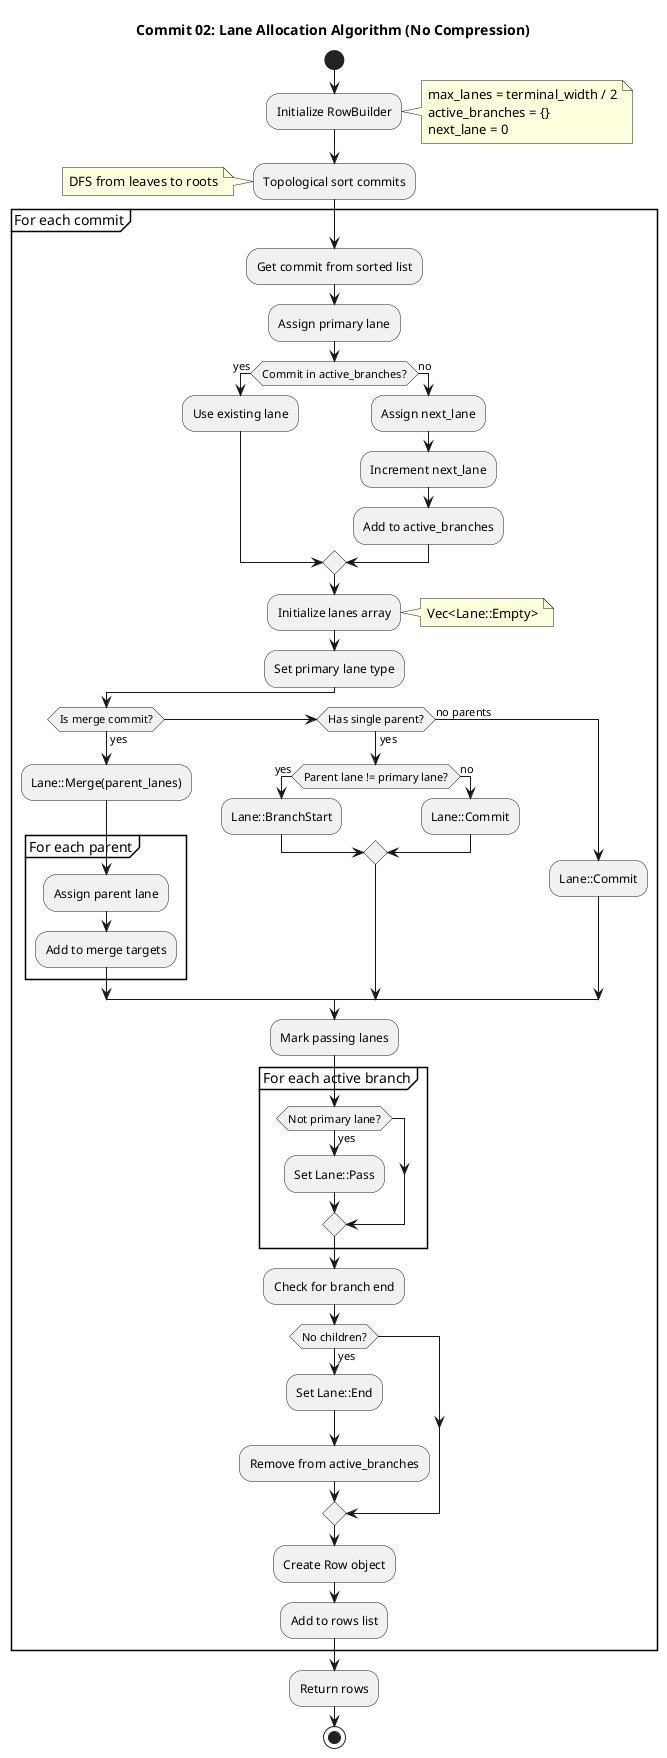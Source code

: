 @startuml algorithm_flow
title Commit 02: Lane Allocation Algorithm (No Compression)

start

:Initialize RowBuilder;
note right
  max_lanes = terminal_width / 2
  active_branches = {}
  next_lane = 0
end note

:Topological sort commits;
note left: DFS from leaves to roots

partition "For each commit" {
  :Get commit from sorted list;

  :Assign primary lane;
  if (Commit in active_branches?) then (yes)
    :Use existing lane;
  else (no)
    :Assign next_lane;
    :Increment next_lane;
    :Add to active_branches;
  endif

  :Initialize lanes array;
  note right: Vec<Lane::Empty>

  :Set primary lane type;
  if (Is merge commit?) then (yes)
    :Lane::Merge(parent_lanes);
    partition "For each parent" {
      :Assign parent lane;
      :Add to merge targets;
    }
  elseif (Has single parent?) then (yes)
    if (Parent lane != primary lane?) then (yes)
      :Lane::BranchStart;
    else (no)
      :Lane::Commit;
    endif
  else (no parents)
    :Lane::Commit;
  endif

  :Mark passing lanes;
  partition "For each active branch" {
    if (Not primary lane?) then (yes)
      :Set Lane::Pass;
    endif
  }

  :Check for branch end;
  if (No children?) then (yes)
    :Set Lane::End;
    :Remove from active_branches;
  endif

  :Create Row object;
  :Add to rows list;
}

:Return rows;

stop

@enduml
